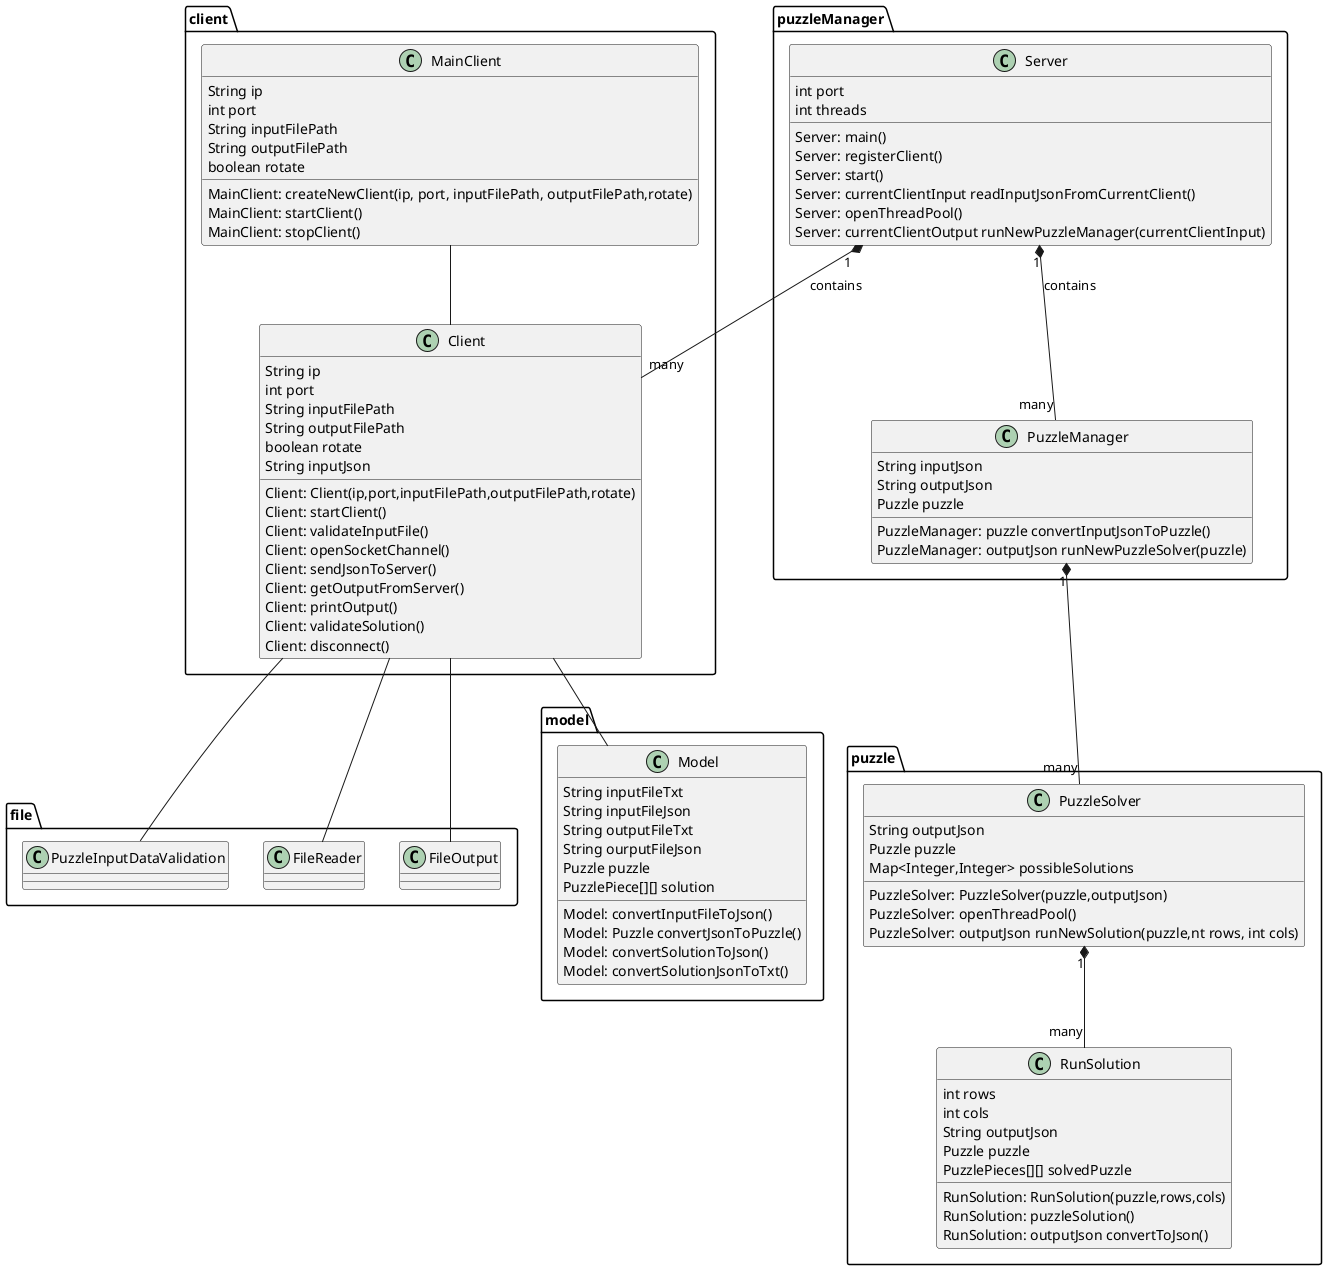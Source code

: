 @startuml

client.MainClient -- client.Client
client.Client -- file.PuzzleInputDataValidation
client.Client -- file.FileReader
client.Client -- file.FileOutput
client.Client -- model.Model
puzzleManager.Server "1" *-- "many" client.Client : contains
puzzleManager.Server "1" *-- "many" puzzleManager.PuzzleManager : contains
puzzleManager.PuzzleManager "1" *-- "many" puzzle.PuzzleSolver
puzzle.PuzzleSolver "1" *-- "many" puzzle.RunSolution

class client.MainClient {
String ip
int port
String inputFilePath
String outputFilePath
boolean rotate

MainClient: createNewClient(ip, port, inputFilePath, outputFilePath,rotate)
MainClient: startClient()
MainClient: stopClient()
}
class client.Client {
String ip
int port
String inputFilePath
String outputFilePath
boolean rotate
String inputJson

Client: Client(ip,port,inputFilePath,outputFilePath,rotate)
Client: startClient()
Client: validateInputFile()
Client: openSocketChannel()
Client: sendJsonToServer()
Client: getOutputFromServer()
Client: printOutput()
Client: validateSolution()
Client: disconnect()
}

class puzzleManager.Server{
int port
int threads

Server: main()
Server: registerClient()
Server: start()
Server: currentClientInput readInputJsonFromCurrentClient()
Server: openThreadPool()
Server: currentClientOutput runNewPuzzleManager(currentClientInput)

}

class model.Model{
String inputFileTxt
String inputFileJson
String outputFileTxt
String ourputFileJson
Puzzle puzzle
PuzzlePiece[][] solution

Model: convertInputFileToJson()
Model: Puzzle convertJsonToPuzzle()
Model: convertSolutionToJson()
Model: convertSolutionJsonToTxt()

}

class puzzleManager.PuzzleManager{
String inputJson
String outputJson
Puzzle puzzle

PuzzleManager: puzzle convertInputJsonToPuzzle()
PuzzleManager: outputJson runNewPuzzleSolver(puzzle)
}

class puzzle.PuzzleSolver{

String outputJson
Puzzle puzzle
Map<Integer,Integer> possibleSolutions

PuzzleSolver: PuzzleSolver(puzzle,outputJson)
PuzzleSolver: openThreadPool()
PuzzleSolver: outputJson runNewSolution(puzzle,nt rows, int cols)
}

class puzzle.RunSolution{
int rows
int cols
String outputJson
Puzzle puzzle
PuzzlePieces[][] solvedPuzzle

RunSolution: RunSolution(puzzle,rows,cols)
RunSolution: puzzleSolution()
RunSolution: outputJson convertToJson()
}



@enduml